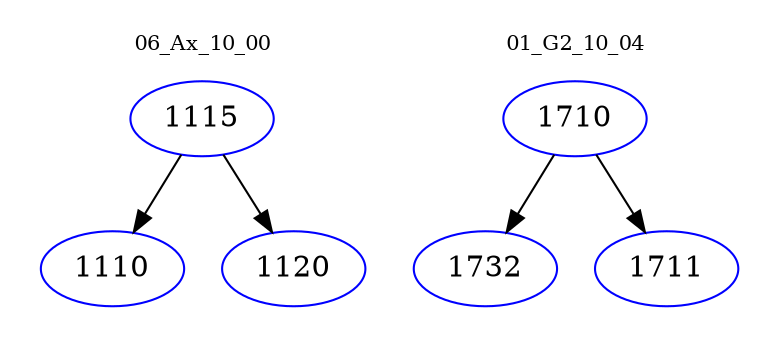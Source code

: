 digraph{
subgraph cluster_0 {
color = white
label = "06_Ax_10_00";
fontsize=10;
T0_1115 [label="1115", color="blue"]
T0_1115 -> T0_1110 [color="black"]
T0_1110 [label="1110", color="blue"]
T0_1115 -> T0_1120 [color="black"]
T0_1120 [label="1120", color="blue"]
}
subgraph cluster_1 {
color = white
label = "01_G2_10_04";
fontsize=10;
T1_1710 [label="1710", color="blue"]
T1_1710 -> T1_1732 [color="black"]
T1_1732 [label="1732", color="blue"]
T1_1710 -> T1_1711 [color="black"]
T1_1711 [label="1711", color="blue"]
}
}
